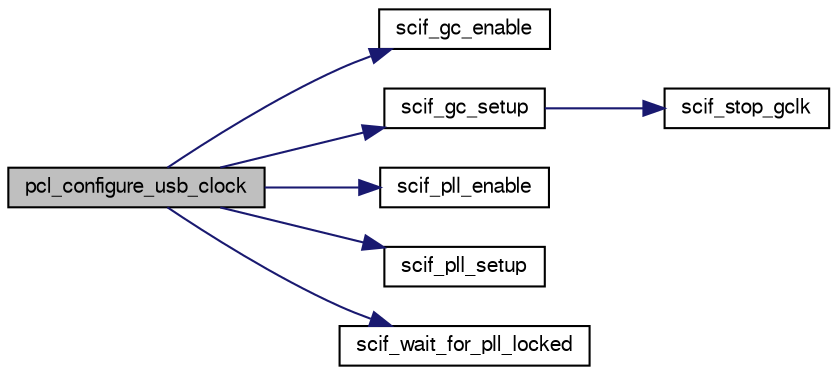 digraph G
{
  edge [fontname="FreeSans",fontsize="10",labelfontname="FreeSans",labelfontsize="10"];
  node [fontname="FreeSans",fontsize="10",shape=record];
  rankdir=LR;
  Node1 [label="pcl_configure_usb_clock",height=0.2,width=0.4,color="black", fillcolor="grey75", style="filled" fontcolor="black"];
  Node1 -> Node2 [color="midnightblue",fontsize="10",style="solid",fontname="FreeSans"];
  Node2 [label="scif_gc_enable",height=0.2,width=0.4,color="black", fillcolor="white", style="filled",URL="$a00041.html#a97cca4b2eb1d71d681f7b81f54e672c3",tooltip="Enable a generic clock."];
  Node1 -> Node3 [color="midnightblue",fontsize="10",style="solid",fontname="FreeSans"];
  Node3 [label="scif_gc_setup",height=0.2,width=0.4,color="black", fillcolor="white", style="filled",URL="$a00041.html#ac355443257f05c78943fdd41d8b8fb90",tooltip="Setup a generic clock."];
  Node3 -> Node4 [color="midnightblue",fontsize="10",style="solid",fontname="FreeSans"];
  Node4 [label="scif_stop_gclk",height=0.2,width=0.4,color="black", fillcolor="white", style="filled",URL="$a00041.html#a703046a65be951d33d8907ca284d963a",tooltip="Stop a generic clock."];
  Node1 -> Node5 [color="midnightblue",fontsize="10",style="solid",fontname="FreeSans"];
  Node5 [label="scif_pll_enable",height=0.2,width=0.4,color="black", fillcolor="white", style="filled",URL="$a00041.html#afb379ef54174ea12680afe48a82c14b9",tooltip="This function will enable a PLL."];
  Node1 -> Node6 [color="midnightblue",fontsize="10",style="solid",fontname="FreeSans"];
  Node6 [label="scif_pll_setup",height=0.2,width=0.4,color="black", fillcolor="white", style="filled",URL="$a00041.html#a0762c326026298131479b2eb6c66966e",tooltip="PLL0/PLL1 Functions."];
  Node1 -> Node7 [color="midnightblue",fontsize="10",style="solid",fontname="FreeSans"];
  Node7 [label="scif_wait_for_pll_locked",height=0.2,width=0.4,color="black", fillcolor="white", style="filled",URL="$a00041.html#a8d9f1c5f02e409cac54b5e518eb6b717",tooltip="This function will wait for PLL locked."];
}
